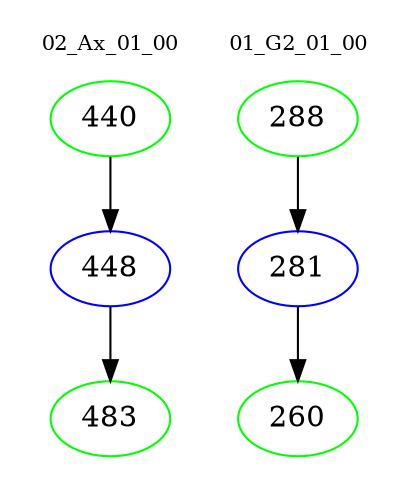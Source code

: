 digraph{
subgraph cluster_0 {
color = white
label = "02_Ax_01_00";
fontsize=10;
T0_440 [label="440", color="green"]
T0_440 -> T0_448 [color="black"]
T0_448 [label="448", color="blue"]
T0_448 -> T0_483 [color="black"]
T0_483 [label="483", color="green"]
}
subgraph cluster_1 {
color = white
label = "01_G2_01_00";
fontsize=10;
T1_288 [label="288", color="green"]
T1_288 -> T1_281 [color="black"]
T1_281 [label="281", color="blue"]
T1_281 -> T1_260 [color="black"]
T1_260 [label="260", color="green"]
}
}
